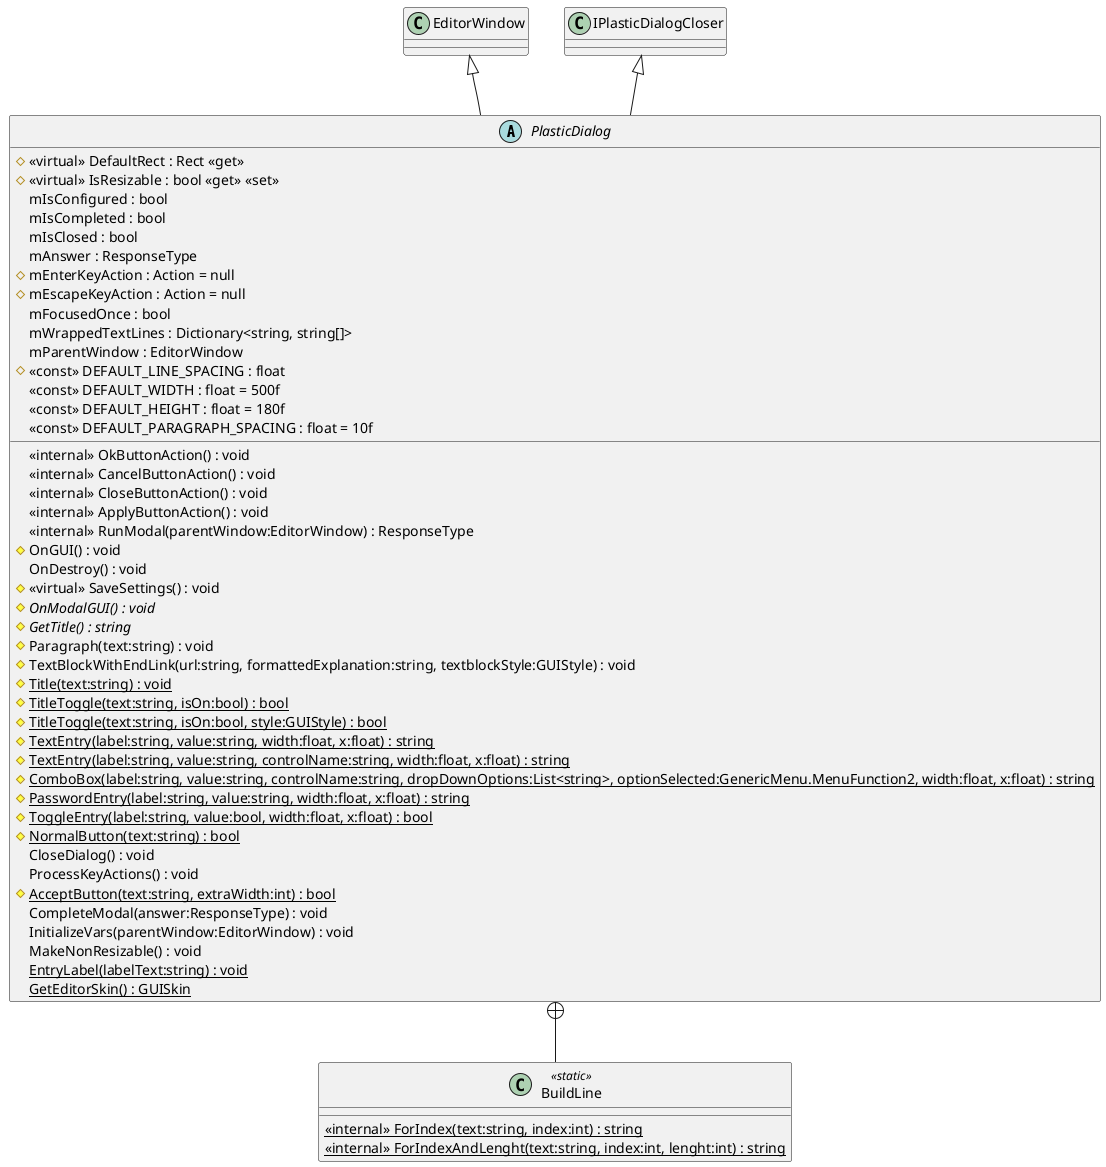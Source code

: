 @startuml
abstract class PlasticDialog {
    # <<virtual>> DefaultRect : Rect <<get>>
    # <<virtual>> IsResizable : bool <<get>> <<set>>
    <<internal>> OkButtonAction() : void
    <<internal>> CancelButtonAction() : void
    <<internal>> CloseButtonAction() : void
    <<internal>> ApplyButtonAction() : void
    <<internal>> RunModal(parentWindow:EditorWindow) : ResponseType
    # OnGUI() : void
    OnDestroy() : void
    # <<virtual>> SaveSettings() : void
    # {abstract} OnModalGUI() : void
    # {abstract} GetTitle() : string
    # Paragraph(text:string) : void
    # TextBlockWithEndLink(url:string, formattedExplanation:string, textblockStyle:GUIStyle) : void
    # {static} Title(text:string) : void
    # {static} TitleToggle(text:string, isOn:bool) : bool
    # {static} TitleToggle(text:string, isOn:bool, style:GUIStyle) : bool
    # {static} TextEntry(label:string, value:string, width:float, x:float) : string
    # {static} TextEntry(label:string, value:string, controlName:string, width:float, x:float) : string
    # {static} ComboBox(label:string, value:string, controlName:string, dropDownOptions:List<string>, optionSelected:GenericMenu.MenuFunction2, width:float, x:float) : string
    # {static} PasswordEntry(label:string, value:string, width:float, x:float) : string
    # {static} ToggleEntry(label:string, value:bool, width:float, x:float) : bool
    # {static} NormalButton(text:string) : bool
    CloseDialog() : void
    ProcessKeyActions() : void
    # {static} AcceptButton(text:string, extraWidth:int) : bool
    CompleteModal(answer:ResponseType) : void
    InitializeVars(parentWindow:EditorWindow) : void
    MakeNonResizable() : void
    {static} EntryLabel(labelText:string) : void
    {static} GetEditorSkin() : GUISkin
    mIsConfigured : bool
    mIsCompleted : bool
    mIsClosed : bool
    mAnswer : ResponseType
    # mEnterKeyAction : Action = null
    # mEscapeKeyAction : Action = null
    mFocusedOnce : bool
    mWrappedTextLines : Dictionary<string, string[]>
    mParentWindow : EditorWindow
    # <<const>> DEFAULT_LINE_SPACING : float
    <<const>> DEFAULT_WIDTH : float = 500f
    <<const>> DEFAULT_HEIGHT : float = 180f
    <<const>> DEFAULT_PARAGRAPH_SPACING : float = 10f
}
class BuildLine <<static>> {
    <<internal>> {static} ForIndex(text:string, index:int) : string
    <<internal>> {static} ForIndexAndLenght(text:string, index:int, lenght:int) : string
}
EditorWindow <|-- PlasticDialog
IPlasticDialogCloser <|-- PlasticDialog
PlasticDialog +-- BuildLine
@enduml

